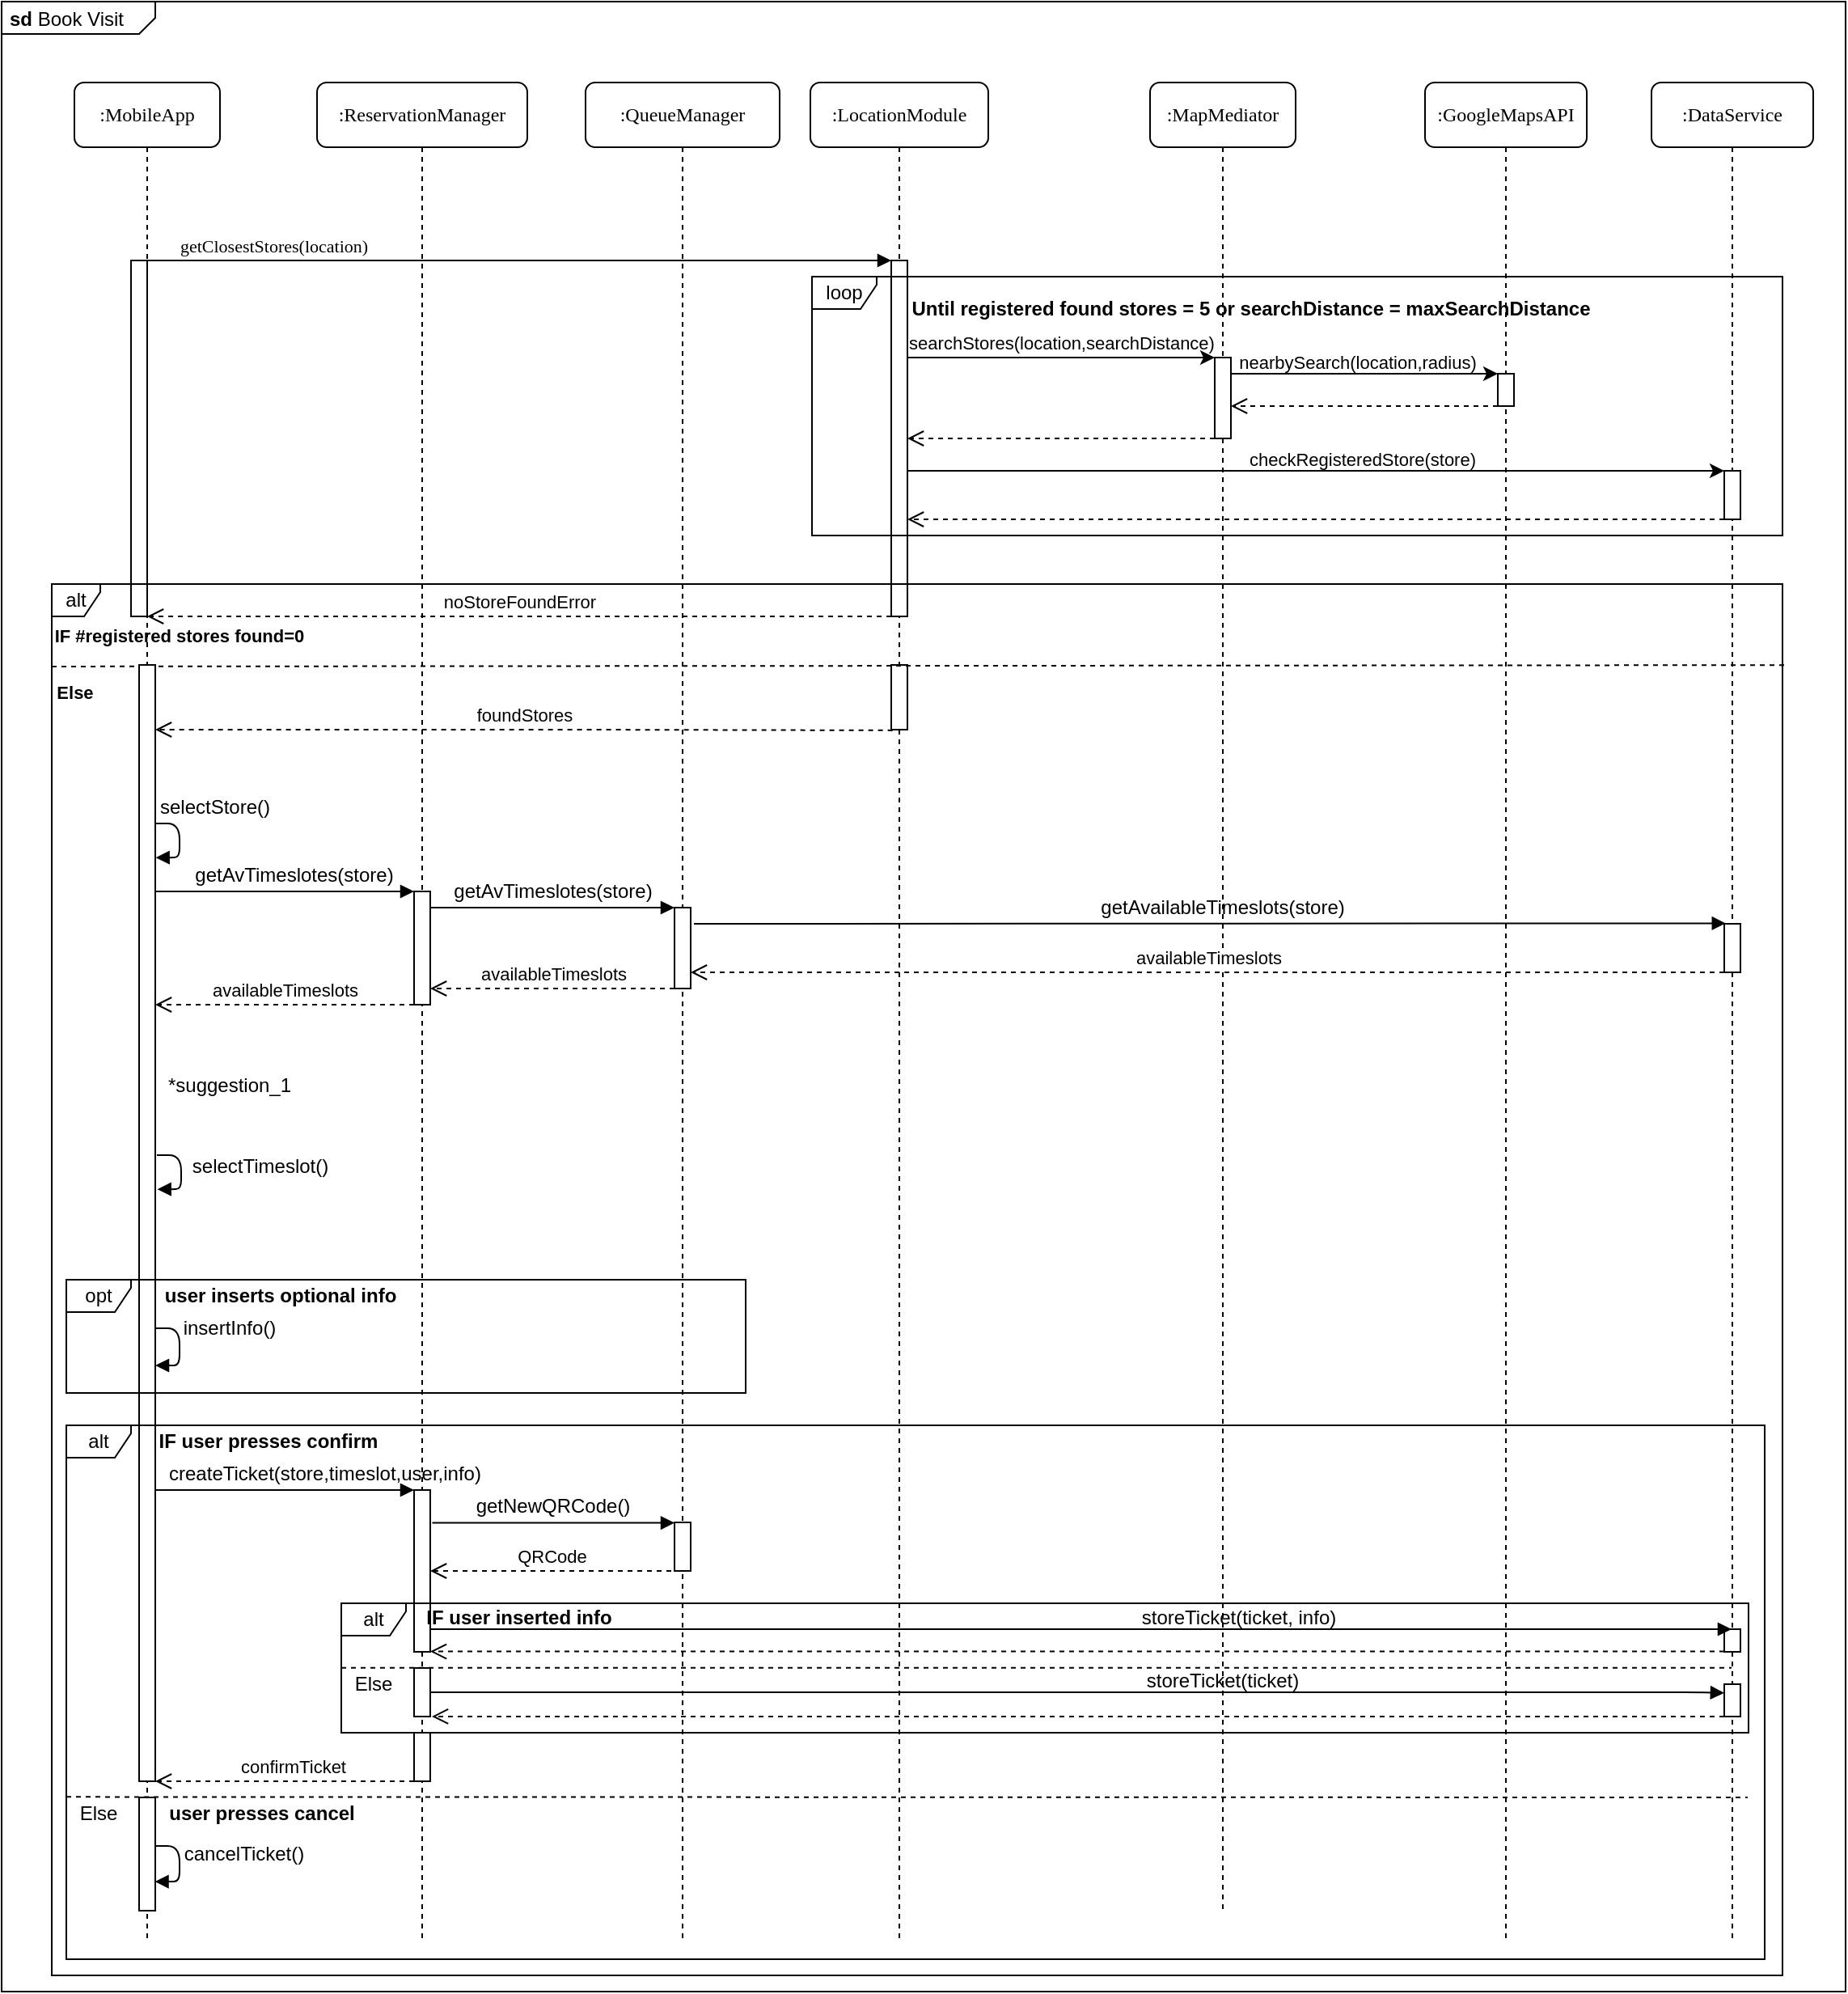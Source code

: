 <mxfile version="14.1.8" type="device"><diagram name="Page-1" id="13e1069c-82ec-6db2-03f1-153e76fe0fe0"><mxGraphModel dx="2563" dy="846" grid="1" gridSize="10" guides="1" tooltips="1" connect="1" arrows="1" fold="1" page="1" pageScale="1" pageWidth="1100" pageHeight="850" background="#ffffff" math="0" shadow="0"><root><mxCell id="0"/><mxCell id="1" parent="0"/><mxCell id="a6cxNgi93HDHKBys7mz0-63" value="&lt;p style=&quot;margin: 0px ; margin-top: 4px ; margin-left: 5px ; text-align: left&quot;&gt;&lt;b&gt;sd&lt;/b&gt;&amp;nbsp;Book Visit&lt;/p&gt;" style="html=1;shape=mxgraph.sysml.package;overflow=fill;labelX=95;align=left;spacingLeft=5;verticalAlign=top;spacingTop=-3;" parent="1" vertex="1"><mxGeometry x="-20" y="30" width="1140" height="1230" as="geometry"/></mxCell><mxCell id="7baba1c4bc27f4b0-2" value=":ReservationManager" style="shape=umlLifeline;perimeter=lifelinePerimeter;whiteSpace=wrap;html=1;container=1;collapsible=0;recursiveResize=0;outlineConnect=0;rounded=1;shadow=0;comic=0;labelBackgroundColor=none;strokeWidth=1;fontFamily=Verdana;fontSize=12;align=center;" parent="1" vertex="1"><mxGeometry x="175" y="80" width="130" height="1150" as="geometry"/></mxCell><mxCell id="a6cxNgi93HDHKBys7mz0-40" value="" style="html=1;points=[];perimeter=orthogonalPerimeter;" parent="7baba1c4bc27f4b0-2" vertex="1"><mxGeometry x="60" y="870" width="10" height="100" as="geometry"/></mxCell><mxCell id="a6cxNgi93HDHKBys7mz0-56" value="" style="html=1;points=[];perimeter=orthogonalPerimeter;" parent="7baba1c4bc27f4b0-2" vertex="1"><mxGeometry x="60" y="980" width="10" height="30" as="geometry"/></mxCell><mxCell id="bWvE5ZG2rA5niTTODHbX-1" value="" style="html=1;points=[];perimeter=orthogonalPerimeter;" parent="7baba1c4bc27f4b0-2" vertex="1"><mxGeometry x="60" y="500" width="10" height="70" as="geometry"/></mxCell><mxCell id="7baba1c4bc27f4b0-3" value=":QueueManager" style="shape=umlLifeline;perimeter=lifelinePerimeter;whiteSpace=wrap;html=1;container=1;collapsible=0;recursiveResize=0;outlineConnect=0;rounded=1;shadow=0;comic=0;labelBackgroundColor=none;strokeWidth=1;fontFamily=Verdana;fontSize=12;align=center;" parent="1" vertex="1"><mxGeometry x="341" y="80" width="120" height="1150" as="geometry"/></mxCell><mxCell id="a6cxNgi93HDHKBys7mz0-13" value="" style="html=1;points=[];perimeter=orthogonalPerimeter;" parent="7baba1c4bc27f4b0-3" vertex="1"><mxGeometry x="55" y="510" width="10" height="50" as="geometry"/></mxCell><mxCell id="a6cxNgi93HDHKBys7mz0-43" value="" style="html=1;points=[];perimeter=orthogonalPerimeter;" parent="7baba1c4bc27f4b0-3" vertex="1"><mxGeometry x="55" y="890" width="10" height="30" as="geometry"/></mxCell><mxCell id="7baba1c4bc27f4b0-4" value=":LocationModule" style="shape=umlLifeline;perimeter=lifelinePerimeter;whiteSpace=wrap;html=1;container=1;collapsible=0;recursiveResize=0;outlineConnect=0;rounded=1;shadow=0;comic=0;labelBackgroundColor=none;strokeWidth=1;fontFamily=Verdana;fontSize=12;align=center;" parent="1" vertex="1"><mxGeometry x="480" y="80" width="110" height="1150" as="geometry"/></mxCell><mxCell id="Kjj-f9gz36GSLxjsLu7W-1" value="" style="html=1;points=[];perimeter=orthogonalPerimeter;rounded=0;shadow=0;comic=0;labelBackgroundColor=none;strokeWidth=1;fontFamily=Verdana;fontSize=12;align=center;" parent="7baba1c4bc27f4b0-4" vertex="1"><mxGeometry x="50" y="110" width="10" height="220" as="geometry"/></mxCell><mxCell id="7j1PJ6Efpl6VkVRw9Cbf-1" value="" style="html=1;points=[];perimeter=orthogonalPerimeter;rounded=0;shadow=0;comic=0;labelBackgroundColor=none;strokeWidth=1;fontFamily=Verdana;fontSize=12;align=center;" parent="7baba1c4bc27f4b0-4" vertex="1"><mxGeometry x="50" y="360" width="10" height="40" as="geometry"/></mxCell><mxCell id="7baba1c4bc27f4b0-5" value=":MapMediator" style="shape=umlLifeline;perimeter=lifelinePerimeter;whiteSpace=wrap;html=1;container=1;collapsible=0;recursiveResize=0;outlineConnect=0;rounded=1;shadow=0;comic=0;labelBackgroundColor=none;strokeWidth=1;fontFamily=Verdana;fontSize=12;align=center;" parent="1" vertex="1"><mxGeometry x="690" y="80" width="90" height="1130" as="geometry"/></mxCell><mxCell id="Kjj-f9gz36GSLxjsLu7W-6" value="" style="html=1;points=[];perimeter=orthogonalPerimeter;rounded=0;shadow=0;comic=0;labelBackgroundColor=none;strokeWidth=1;fontFamily=Verdana;fontSize=12;align=center;" parent="7baba1c4bc27f4b0-5" vertex="1"><mxGeometry x="40" y="170" width="10" height="50" as="geometry"/></mxCell><mxCell id="a6cxNgi93HDHKBys7mz0-18" value="getAvailableTimeslots(store)" style="text;html=1;strokeColor=none;fillColor=none;align=center;verticalAlign=middle;whiteSpace=wrap;rounded=0;" parent="7baba1c4bc27f4b0-5" vertex="1"><mxGeometry x="25" y="500" width="40" height="20" as="geometry"/></mxCell><mxCell id="7baba1c4bc27f4b0-6" value=":GoogleMapsAPI" style="shape=umlLifeline;perimeter=lifelinePerimeter;whiteSpace=wrap;html=1;container=1;collapsible=0;recursiveResize=0;outlineConnect=0;rounded=1;shadow=0;comic=0;labelBackgroundColor=none;strokeWidth=1;fontFamily=Verdana;fontSize=12;align=center;" parent="1" vertex="1"><mxGeometry x="860" y="80" width="100" height="1150" as="geometry"/></mxCell><mxCell id="Kjj-f9gz36GSLxjsLu7W-9" value="" style="html=1;points=[];perimeter=orthogonalPerimeter;rounded=0;shadow=0;comic=0;labelBackgroundColor=none;strokeWidth=1;fontFamily=Verdana;fontSize=12;align=center;" parent="7baba1c4bc27f4b0-6" vertex="1"><mxGeometry x="45" y="180" width="10" height="20" as="geometry"/></mxCell><mxCell id="7baba1c4bc27f4b0-7" value=":DataService" style="shape=umlLifeline;perimeter=lifelinePerimeter;whiteSpace=wrap;html=1;container=1;collapsible=0;recursiveResize=0;outlineConnect=0;rounded=1;shadow=0;comic=0;labelBackgroundColor=none;strokeWidth=1;fontFamily=Verdana;fontSize=12;align=center;" parent="1" vertex="1"><mxGeometry x="1000" y="80" width="100" height="1150" as="geometry"/></mxCell><mxCell id="Kjj-f9gz36GSLxjsLu7W-15" value="" style="html=1;points=[];perimeter=orthogonalPerimeter;rounded=0;shadow=0;comic=0;labelBackgroundColor=none;strokeWidth=1;fontFamily=Verdana;fontSize=12;align=center;" parent="7baba1c4bc27f4b0-7" vertex="1"><mxGeometry x="45" y="240" width="10" height="30" as="geometry"/></mxCell><mxCell id="a6cxNgi93HDHKBys7mz0-47" value="" style="html=1;points=[];perimeter=orthogonalPerimeter;" parent="7baba1c4bc27f4b0-7" vertex="1"><mxGeometry x="45" y="956" width="10" height="14" as="geometry"/></mxCell><mxCell id="a6cxNgi93HDHKBys7mz0-59" value="" style="html=1;points=[];perimeter=orthogonalPerimeter;" parent="7baba1c4bc27f4b0-7" vertex="1"><mxGeometry x="45" y="990" width="10" height="20" as="geometry"/></mxCell><mxCell id="7baba1c4bc27f4b0-8" value=":MobileApp" style="shape=umlLifeline;perimeter=lifelinePerimeter;whiteSpace=wrap;html=1;container=1;collapsible=0;recursiveResize=0;outlineConnect=0;rounded=1;shadow=0;comic=0;labelBackgroundColor=none;strokeWidth=1;fontFamily=Verdana;fontSize=12;align=center;" parent="1" vertex="1"><mxGeometry x="25" y="80" width="90" height="1150" as="geometry"/></mxCell><mxCell id="7baba1c4bc27f4b0-9" value="" style="html=1;points=[];perimeter=orthogonalPerimeter;rounded=0;shadow=0;comic=0;labelBackgroundColor=none;strokeWidth=1;fontFamily=Verdana;fontSize=12;align=center;" parent="7baba1c4bc27f4b0-8" vertex="1"><mxGeometry x="35" y="110" width="10" height="220" as="geometry"/></mxCell><mxCell id="7baba1c4bc27f4b0-14" value="getClosestStores(location)" style="html=1;verticalAlign=bottom;endArrow=block;labelBackgroundColor=none;fontFamily=Verdana;fontSize=11;edgeStyle=elbowEdgeStyle;elbow=vertical;" parent="1" source="7baba1c4bc27f4b0-9" target="Kjj-f9gz36GSLxjsLu7W-1" edge="1"><mxGeometry x="-0.663" relative="1" as="geometry"><mxPoint x="230" y="190" as="sourcePoint"/><mxPoint x="530" y="190" as="targetPoint"/><Array as="points"><mxPoint x="503" y="190"/><mxPoint x="653" y="200"/></Array><mxPoint as="offset"/></mxGeometry></mxCell><mxCell id="Kjj-f9gz36GSLxjsLu7W-4" value="Until registered found stores = 5 or searchDistance = maxSearchDistance" style="text;html=1;strokeColor=none;fillColor=none;align=center;verticalAlign=middle;whiteSpace=wrap;rounded=0;fontStyle=1" parent="1" vertex="1"><mxGeometry x="530" y="210" width="445" height="20" as="geometry"/></mxCell><mxCell id="Kjj-f9gz36GSLxjsLu7W-7" style="edgeStyle=orthogonalEdgeStyle;rounded=0;orthogonalLoop=1;jettySize=auto;html=1;" parent="1" source="Kjj-f9gz36GSLxjsLu7W-1" target="Kjj-f9gz36GSLxjsLu7W-6" edge="1"><mxGeometry relative="1" as="geometry"><Array as="points"><mxPoint x="640" y="250"/><mxPoint x="640" y="250"/></Array></mxGeometry></mxCell><mxCell id="Kjj-f9gz36GSLxjsLu7W-8" value="searchStores(location,searchDistance)" style="edgeLabel;html=1;align=center;verticalAlign=middle;resizable=0;points=[];labelBackgroundColor=none;fontSize=11;" parent="Kjj-f9gz36GSLxjsLu7W-7" vertex="1" connectable="0"><mxGeometry x="0.333" y="-1" relative="1" as="geometry"><mxPoint x="-31.33" y="-10" as="offset"/></mxGeometry></mxCell><mxCell id="Kjj-f9gz36GSLxjsLu7W-10" style="edgeStyle=orthogonalEdgeStyle;rounded=0;orthogonalLoop=1;jettySize=auto;html=1;" parent="1" source="Kjj-f9gz36GSLxjsLu7W-6" target="Kjj-f9gz36GSLxjsLu7W-9" edge="1"><mxGeometry relative="1" as="geometry"><Array as="points"><mxPoint x="840" y="260"/><mxPoint x="840" y="260"/></Array></mxGeometry></mxCell><mxCell id="Kjj-f9gz36GSLxjsLu7W-11" value="nearbySearch(location,radius)" style="edgeLabel;html=1;align=center;verticalAlign=middle;resizable=0;points=[];labelBackgroundColor=none;fontSize=11;" parent="Kjj-f9gz36GSLxjsLu7W-10" vertex="1" connectable="0"><mxGeometry x="-0.22" y="-1" relative="1" as="geometry"><mxPoint x="13.17" y="-8" as="offset"/></mxGeometry></mxCell><mxCell id="Kjj-f9gz36GSLxjsLu7W-12" value="" style="html=1;verticalAlign=bottom;endArrow=open;dashed=1;endSize=8;" parent="1" source="Kjj-f9gz36GSLxjsLu7W-9" target="Kjj-f9gz36GSLxjsLu7W-6" edge="1"><mxGeometry relative="1" as="geometry"><mxPoint x="850" y="280" as="sourcePoint"/><mxPoint x="770" y="280" as="targetPoint"/><Array as="points"><mxPoint x="840" y="280"/></Array></mxGeometry></mxCell><mxCell id="Kjj-f9gz36GSLxjsLu7W-13" value="" style="html=1;verticalAlign=bottom;endArrow=open;dashed=1;endSize=8;" parent="1" source="Kjj-f9gz36GSLxjsLu7W-6" target="Kjj-f9gz36GSLxjsLu7W-1" edge="1"><mxGeometry relative="1" as="geometry"><mxPoint x="710" y="300" as="sourcePoint"/><mxPoint x="630" y="300" as="targetPoint"/><Array as="points"><mxPoint x="640" y="300"/></Array></mxGeometry></mxCell><mxCell id="Kjj-f9gz36GSLxjsLu7W-16" style="edgeStyle=orthogonalEdgeStyle;rounded=0;orthogonalLoop=1;jettySize=auto;html=1;" parent="1" source="Kjj-f9gz36GSLxjsLu7W-1" target="Kjj-f9gz36GSLxjsLu7W-15" edge="1"><mxGeometry relative="1" as="geometry"><Array as="points"><mxPoint x="790" y="320"/><mxPoint x="790" y="320"/></Array></mxGeometry></mxCell><mxCell id="Kjj-f9gz36GSLxjsLu7W-17" value="checkRegisteredStore(store)" style="edgeLabel;html=1;align=center;verticalAlign=middle;resizable=0;points=[];labelBackgroundColor=none;fontSize=11;" parent="Kjj-f9gz36GSLxjsLu7W-16" vertex="1" connectable="0"><mxGeometry x="0.025" relative="1" as="geometry"><mxPoint x="21.38" y="-7" as="offset"/></mxGeometry></mxCell><mxCell id="Kjj-f9gz36GSLxjsLu7W-18" value="" style="html=1;verticalAlign=bottom;endArrow=open;dashed=1;endSize=8;" parent="1" edge="1"><mxGeometry relative="1" as="geometry"><mxPoint x="1045" y="350" as="sourcePoint"/><mxPoint x="540" y="350" as="targetPoint"/><Array as="points"><mxPoint x="880" y="350"/><mxPoint x="820" y="350"/><mxPoint x="700" y="350"/></Array></mxGeometry></mxCell><mxCell id="Kjj-f9gz36GSLxjsLu7W-20" value="IF #registered stores found=0" style="text;html=1;strokeColor=none;fillColor=none;align=center;verticalAlign=middle;whiteSpace=wrap;rounded=0;labelBackgroundColor=none;fontStyle=1;fontSize=11;" parent="1" vertex="1"><mxGeometry x="11" y="410" width="158" height="23" as="geometry"/></mxCell><mxCell id="Kjj-f9gz36GSLxjsLu7W-23" value="noStoreFoundError" style="html=1;verticalAlign=bottom;endArrow=open;dashed=1;endSize=8;fontSize=11;labelBackgroundColor=none;" parent="1" source="Kjj-f9gz36GSLxjsLu7W-1" target="7baba1c4bc27f4b0-9" edge="1"><mxGeometry relative="1" as="geometry"><mxPoint x="220" y="410" as="sourcePoint"/><mxPoint x="100" y="446.58" as="targetPoint"/><Array as="points"><mxPoint x="160" y="410"/></Array></mxGeometry></mxCell><mxCell id="Kjj-f9gz36GSLxjsLu7W-24" value="" style="endArrow=none;dashed=1;html=1;fontSize=11;exitX=0;exitY=0.086;exitDx=0;exitDy=0;exitPerimeter=0;entryX=1.002;entryY=0.085;entryDx=0;entryDy=0;entryPerimeter=0;" parent="1" edge="1"><mxGeometry width="50" height="50" relative="1" as="geometry"><mxPoint x="11" y="440.96" as="sourcePoint"/><mxPoint x="1083.14" y="440.1" as="targetPoint"/></mxGeometry></mxCell><mxCell id="Kjj-f9gz36GSLxjsLu7W-25" value="Else" style="text;html=1;strokeColor=none;fillColor=none;align=center;verticalAlign=middle;whiteSpace=wrap;rounded=0;labelBackgroundColor=none;fontStyle=1;fontSize=11;" parent="1" vertex="1"><mxGeometry x="11" y="450" width="29" height="13" as="geometry"/></mxCell><mxCell id="Kjj-f9gz36GSLxjsLu7W-28" value="foundStores" style="html=1;verticalAlign=bottom;endArrow=open;dashed=1;endSize=8;fontSize=11;labelBackgroundColor=none;exitX=0.081;exitY=1.011;exitDx=0;exitDy=0;exitPerimeter=0;" parent="1" source="7j1PJ6Efpl6VkVRw9Cbf-1" target="a6cxNgi93HDHKBys7mz0-3" edge="1"><mxGeometry relative="1" as="geometry"><mxPoint x="220" y="480" as="sourcePoint"/><mxPoint x="75" y="470" as="targetPoint"/><Array as="points"><mxPoint x="340" y="480"/><mxPoint x="160" y="480"/></Array></mxGeometry></mxCell><mxCell id="a6cxNgi93HDHKBys7mz0-3" value="" style="html=1;points=[];perimeter=orthogonalPerimeter;" parent="1" vertex="1"><mxGeometry x="65" y="440" width="10" height="690" as="geometry"/></mxCell><mxCell id="a6cxNgi93HDHKBys7mz0-8" value="" style="endArrow=block;endFill=1;endSize=6;html=1;entryX=1.033;entryY=0.389;entryDx=0;entryDy=0;entryPerimeter=0;" parent="1" edge="1"><mxGeometry width="100" relative="1" as="geometry"><mxPoint x="75" y="538" as="sourcePoint"/><mxPoint x="75.33" y="559.14" as="targetPoint"/><Array as="points"><mxPoint x="90" y="538"/><mxPoint x="90" y="559"/></Array></mxGeometry></mxCell><mxCell id="a6cxNgi93HDHKBys7mz0-10" value="selectStore()" style="text;html=1;strokeColor=none;fillColor=none;align=center;verticalAlign=middle;whiteSpace=wrap;rounded=0;" parent="1" vertex="1"><mxGeometry x="92" y="518" width="40" height="20" as="geometry"/></mxCell><mxCell id="a6cxNgi93HDHKBys7mz0-11" value="*suggestion_1" style="text;html=1;strokeColor=none;fillColor=none;align=center;verticalAlign=middle;whiteSpace=wrap;rounded=0;" parent="1" vertex="1"><mxGeometry x="81" y="690" width="80" height="20" as="geometry"/></mxCell><mxCell id="a6cxNgi93HDHKBys7mz0-12" value="" style="endArrow=block;endFill=1;endSize=6;html=1;" parent="1" target="bWvE5ZG2rA5niTTODHbX-1" edge="1"><mxGeometry width="100" relative="1" as="geometry"><mxPoint x="75" y="580" as="sourcePoint"/><mxPoint x="380" y="581" as="targetPoint"/></mxGeometry></mxCell><mxCell id="a6cxNgi93HDHKBys7mz0-14" value="getAvTimeslotes(store)" style="text;html=1;strokeColor=none;fillColor=none;align=center;verticalAlign=middle;whiteSpace=wrap;rounded=0;" parent="1" vertex="1"><mxGeometry x="141" y="560" width="40" height="20" as="geometry"/></mxCell><mxCell id="a6cxNgi93HDHKBys7mz0-16" value="" style="endArrow=block;endFill=1;endSize=6;html=1;entryX=0.089;entryY=-0.009;entryDx=0;entryDy=0;entryPerimeter=0;" parent="1" target="a6cxNgi93HDHKBys7mz0-17" edge="1"><mxGeometry width="100" relative="1" as="geometry"><mxPoint x="408" y="600" as="sourcePoint"/><mxPoint x="510" y="600" as="targetPoint"/></mxGeometry></mxCell><mxCell id="a6cxNgi93HDHKBys7mz0-17" value="" style="html=1;points=[];perimeter=orthogonalPerimeter;" parent="1" vertex="1"><mxGeometry x="1045" y="600" width="10" height="30" as="geometry"/></mxCell><mxCell id="a6cxNgi93HDHKBys7mz0-19" value="availableTimeslots" style="html=1;verticalAlign=bottom;endArrow=open;dashed=1;endSize=8;" parent="1" source="a6cxNgi93HDHKBys7mz0-17" target="a6cxNgi93HDHKBys7mz0-13" edge="1"><mxGeometry relative="1" as="geometry"><mxPoint x="1040" y="640" as="sourcePoint"/><mxPoint x="960" y="640" as="targetPoint"/><Array as="points"><mxPoint x="730" y="630"/></Array></mxGeometry></mxCell><mxCell id="a6cxNgi93HDHKBys7mz0-20" value="availableTimeslots" style="html=1;verticalAlign=bottom;endArrow=open;dashed=1;endSize=8;" parent="1" source="a6cxNgi93HDHKBys7mz0-13" target="bWvE5ZG2rA5niTTODHbX-1" edge="1"><mxGeometry relative="1" as="geometry"><mxPoint x="395.07" y="670.24" as="sourcePoint"/><mxPoint x="75.0" y="670.24" as="targetPoint"/><Array as="points"><mxPoint x="330" y="640"/><mxPoint x="270" y="640"/></Array></mxGeometry></mxCell><mxCell id="a6cxNgi93HDHKBys7mz0-21" value="" style="endArrow=block;endFill=1;endSize=6;html=1;entryX=1.033;entryY=0.389;entryDx=0;entryDy=0;entryPerimeter=0;" parent="1" edge="1"><mxGeometry width="100" relative="1" as="geometry"><mxPoint x="76.0" y="743.0" as="sourcePoint"/><mxPoint x="76.33" y="764.14" as="targetPoint"/><Array as="points"><mxPoint x="91" y="743"/><mxPoint x="91" y="764"/></Array></mxGeometry></mxCell><mxCell id="a6cxNgi93HDHKBys7mz0-22" value="selectTimeslot()" style="text;html=1;strokeColor=none;fillColor=none;align=center;verticalAlign=middle;whiteSpace=wrap;rounded=0;" parent="1" vertex="1"><mxGeometry x="120" y="740" width="40" height="20" as="geometry"/></mxCell><mxCell id="a6cxNgi93HDHKBys7mz0-28" value="&lt;b&gt;user inserts optional info&lt;/b&gt;" style="text;html=1;strokeColor=none;fillColor=none;align=center;verticalAlign=middle;whiteSpace=wrap;rounded=0;" parent="1" vertex="1"><mxGeometry x="75" y="820" width="155" height="20" as="geometry"/></mxCell><mxCell id="a6cxNgi93HDHKBys7mz0-35" value="&lt;b&gt;IF user presses confirm&lt;/b&gt;" style="text;html=1;strokeColor=none;fillColor=none;align=center;verticalAlign=middle;whiteSpace=wrap;rounded=0;" parent="1" vertex="1"><mxGeometry x="75" y="910" width="140" height="20" as="geometry"/></mxCell><mxCell id="a6cxNgi93HDHKBys7mz0-37" value="" style="endArrow=block;endFill=1;endSize=6;html=1;" parent="1" source="a6cxNgi93HDHKBys7mz0-3" target="a6cxNgi93HDHKBys7mz0-3" edge="1"><mxGeometry width="100" relative="1" as="geometry"><mxPoint x="75" y="850" as="sourcePoint"/><mxPoint x="175" y="850" as="targetPoint"/><Array as="points"><mxPoint x="90" y="850"/><mxPoint x="90" y="873"/></Array></mxGeometry></mxCell><mxCell id="a6cxNgi93HDHKBys7mz0-38" value="insertInfo()" style="text;html=1;strokeColor=none;fillColor=none;align=center;verticalAlign=middle;whiteSpace=wrap;rounded=0;" parent="1" vertex="1"><mxGeometry x="101" y="840" width="40" height="20" as="geometry"/></mxCell><mxCell id="a6cxNgi93HDHKBys7mz0-39" value="" style="endArrow=block;endFill=1;endSize=6;html=1;" parent="1" target="a6cxNgi93HDHKBys7mz0-40" edge="1"><mxGeometry width="100" relative="1" as="geometry"><mxPoint x="75" y="950" as="sourcePoint"/><mxPoint x="175" y="950" as="targetPoint"/></mxGeometry></mxCell><mxCell id="a6cxNgi93HDHKBys7mz0-41" value="createTicket(store,timeslot,user,info)" style="text;html=1;strokeColor=none;fillColor=none;align=center;verticalAlign=middle;whiteSpace=wrap;rounded=0;" parent="1" vertex="1"><mxGeometry x="160" y="930" width="40" height="20" as="geometry"/></mxCell><mxCell id="a6cxNgi93HDHKBys7mz0-42" value="" style="endArrow=block;endFill=1;endSize=6;html=1;exitX=1.124;exitY=0.203;exitDx=0;exitDy=0;exitPerimeter=0;" parent="1" source="a6cxNgi93HDHKBys7mz0-40" target="a6cxNgi93HDHKBys7mz0-43" edge="1"><mxGeometry width="100" relative="1" as="geometry"><mxPoint x="240" y="970" as="sourcePoint"/><mxPoint x="380" y="974" as="targetPoint"/></mxGeometry></mxCell><mxCell id="a6cxNgi93HDHKBys7mz0-44" value="getNewQRCode()" style="text;html=1;strokeColor=none;fillColor=none;align=center;verticalAlign=middle;whiteSpace=wrap;rounded=0;" parent="1" vertex="1"><mxGeometry x="301" y="950" width="40" height="20" as="geometry"/></mxCell><mxCell id="a6cxNgi93HDHKBys7mz0-45" value="QRCode" style="html=1;verticalAlign=bottom;endArrow=open;dashed=1;endSize=8;" parent="1" target="a6cxNgi93HDHKBys7mz0-40" edge="1"><mxGeometry x="0.037" relative="1" as="geometry"><mxPoint x="400" y="1000" as="sourcePoint"/><mxPoint x="320" y="1000" as="targetPoint"/><mxPoint as="offset"/></mxGeometry></mxCell><mxCell id="a6cxNgi93HDHKBys7mz0-46" value="" style="endArrow=block;endFill=1;endSize=6;html=1;" parent="1" edge="1"><mxGeometry width="100" relative="1" as="geometry"><mxPoint x="245" y="1036" as="sourcePoint"/><mxPoint x="1049.5" y="1036" as="targetPoint"/></mxGeometry></mxCell><mxCell id="a6cxNgi93HDHKBys7mz0-48" value="storeTicket(ticket, info)" style="text;html=1;strokeColor=none;fillColor=none;align=center;verticalAlign=middle;whiteSpace=wrap;rounded=0;" parent="1" vertex="1"><mxGeometry x="670" y="1019" width="150" height="20" as="geometry"/></mxCell><mxCell id="a6cxNgi93HDHKBys7mz0-51" value="" style="html=1;verticalAlign=bottom;endArrow=open;dashed=1;endSize=8;" parent="1" target="a6cxNgi93HDHKBys7mz0-40" edge="1"><mxGeometry relative="1" as="geometry"><mxPoint x="1045" y="1049.76" as="sourcePoint"/><mxPoint x="965" y="1049.76" as="targetPoint"/></mxGeometry></mxCell><mxCell id="a6cxNgi93HDHKBys7mz0-52" value="" style="html=1;verticalAlign=bottom;endArrow=none;dashed=1;endSize=4;endFill=0;exitX=0;exitY=0.498;exitDx=0;exitDy=0;exitPerimeter=0;" parent="1" source="a6cxNgi93HDHKBys7mz0-50" target="7baba1c4bc27f4b0-7" edge="1"><mxGeometry width="80" relative="1" as="geometry"><mxPoint x="240" y="1059.8" as="sourcePoint"/><mxPoint x="320" y="1059.8" as="targetPoint"/></mxGeometry></mxCell><mxCell id="a6cxNgi93HDHKBys7mz0-54" value="&lt;b&gt;IF user inserted info&lt;/b&gt;" style="text;html=1;strokeColor=none;fillColor=none;align=center;verticalAlign=middle;whiteSpace=wrap;rounded=0;dashed=1;" parent="1" vertex="1"><mxGeometry x="240" y="1019" width="120" height="20" as="geometry"/></mxCell><mxCell id="a6cxNgi93HDHKBys7mz0-55" value="Else" style="text;html=1;strokeColor=none;fillColor=none;align=center;verticalAlign=middle;whiteSpace=wrap;rounded=0;dashed=1;" parent="1" vertex="1"><mxGeometry x="190" y="1060" width="40" height="20" as="geometry"/></mxCell><mxCell id="a6cxNgi93HDHKBys7mz0-57" value="" style="endArrow=block;endFill=1;endSize=6;html=1;entryX=-0.005;entryY=0.271;entryDx=0;entryDy=0;entryPerimeter=0;" parent="1" source="a6cxNgi93HDHKBys7mz0-56" target="a6cxNgi93HDHKBys7mz0-59" edge="1"><mxGeometry width="100" relative="1" as="geometry"><mxPoint x="250" y="1080" as="sourcePoint"/><mxPoint x="1020" y="1075" as="targetPoint"/><Array as="points"><mxPoint x="1030" y="1075"/></Array></mxGeometry></mxCell><mxCell id="a6cxNgi93HDHKBys7mz0-58" value="storeTicket(ticket)" style="text;html=1;strokeColor=none;fillColor=none;align=center;verticalAlign=middle;whiteSpace=wrap;rounded=0;" parent="1" vertex="1"><mxGeometry x="660" y="1058" width="150" height="20" as="geometry"/></mxCell><mxCell id="a6cxNgi93HDHKBys7mz0-60" value="" style="html=1;verticalAlign=bottom;endArrow=open;dashed=1;endSize=8;entryX=1.1;entryY=0.998;entryDx=0;entryDy=0;entryPerimeter=0;" parent="1" target="a6cxNgi93HDHKBys7mz0-56" edge="1"><mxGeometry relative="1" as="geometry"><mxPoint x="1045" y="1090" as="sourcePoint"/><mxPoint x="250" y="1089" as="targetPoint"/></mxGeometry></mxCell><mxCell id="a6cxNgi93HDHKBys7mz0-61" value="" style="html=1;points=[];perimeter=orthogonalPerimeter;" parent="1" vertex="1"><mxGeometry x="235" y="1100" width="10" height="30" as="geometry"/></mxCell><mxCell id="a6cxNgi93HDHKBys7mz0-62" value="confirmTicket" style="html=1;verticalAlign=bottom;endArrow=open;dashed=1;endSize=8;" parent="1" target="a6cxNgi93HDHKBys7mz0-3" edge="1"><mxGeometry x="-0.063" relative="1" as="geometry"><mxPoint x="235" y="1130" as="sourcePoint"/><mxPoint x="74" y="1133" as="targetPoint"/><mxPoint as="offset"/></mxGeometry></mxCell><mxCell id="TRADIfjYW8hOm-oTN02u-2" value="" style="endArrow=none;dashed=1;html=1;entryX=0.99;entryY=0.697;entryDx=0;entryDy=0;entryPerimeter=0;exitX=0;exitY=0.696;exitDx=0;exitDy=0;exitPerimeter=0;" parent="1" source="a6cxNgi93HDHKBys7mz0-34" target="a6cxNgi93HDHKBys7mz0-34" edge="1"><mxGeometry width="50" height="50" relative="1" as="geometry"><mxPoint x="40" y="1140" as="sourcePoint"/><mxPoint x="182" y="1140" as="targetPoint"/></mxGeometry></mxCell><mxCell id="TRADIfjYW8hOm-oTN02u-3" value="Else" style="text;html=1;strokeColor=none;fillColor=none;align=center;verticalAlign=middle;whiteSpace=wrap;rounded=0;" parent="1" vertex="1"><mxGeometry x="20" y="1140" width="40" height="20" as="geometry"/></mxCell><mxCell id="TRADIfjYW8hOm-oTN02u-4" value="&lt;b&gt;user presses cancel&lt;/b&gt;" style="text;html=1;strokeColor=none;fillColor=none;align=center;verticalAlign=middle;whiteSpace=wrap;rounded=0;" parent="1" vertex="1"><mxGeometry x="81" y="1140" width="120" height="20" as="geometry"/></mxCell><mxCell id="TRADIfjYW8hOm-oTN02u-5" value="" style="html=1;points=[];perimeter=orthogonalPerimeter;" parent="1" vertex="1"><mxGeometry x="65" y="1140" width="10" height="70" as="geometry"/></mxCell><mxCell id="TRADIfjYW8hOm-oTN02u-6" value="" style="html=1;verticalAlign=bottom;endArrow=block;entryX=0.976;entryY=0.743;entryDx=0;entryDy=0;entryPerimeter=0;" parent="1" target="TRADIfjYW8hOm-oTN02u-5" edge="1"><mxGeometry width="80" relative="1" as="geometry"><mxPoint x="75" y="1170" as="sourcePoint"/><mxPoint x="155" y="1170" as="targetPoint"/><Array as="points"><mxPoint x="90" y="1170"/><mxPoint x="90" y="1192"/></Array></mxGeometry></mxCell><mxCell id="TRADIfjYW8hOm-oTN02u-7" value="cancelTicket()" style="text;html=1;strokeColor=none;fillColor=none;align=center;verticalAlign=middle;whiteSpace=wrap;rounded=0;" parent="1" vertex="1"><mxGeometry x="110" y="1165" width="40" height="20" as="geometry"/></mxCell><mxCell id="bWvE5ZG2rA5niTTODHbX-2" value="availableTimeslots" style="html=1;verticalAlign=bottom;endArrow=open;dashed=1;endSize=8;" parent="1" source="bWvE5ZG2rA5niTTODHbX-1" target="a6cxNgi93HDHKBys7mz0-3" edge="1"><mxGeometry relative="1" as="geometry"><mxPoint x="405.07" y="680.24" as="sourcePoint"/><mxPoint x="85" y="680.24" as="targetPoint"/><Array as="points"><mxPoint x="150" y="650"/></Array></mxGeometry></mxCell><mxCell id="bWvE5ZG2rA5niTTODHbX-3" value="" style="endArrow=block;endFill=1;endSize=6;html=1;" parent="1" source="bWvE5ZG2rA5niTTODHbX-1" target="a6cxNgi93HDHKBys7mz0-13" edge="1"><mxGeometry width="100" relative="1" as="geometry"><mxPoint x="241" y="590" as="sourcePoint"/><mxPoint x="401" y="590" as="targetPoint"/><Array as="points"><mxPoint x="320" y="590"/></Array></mxGeometry></mxCell><mxCell id="bWvE5ZG2rA5niTTODHbX-4" value="getAvTimeslotes(store)" style="text;html=1;strokeColor=none;fillColor=none;align=center;verticalAlign=middle;whiteSpace=wrap;rounded=0;" parent="1" vertex="1"><mxGeometry x="301" y="570" width="40" height="20" as="geometry"/></mxCell><mxCell id="Kjj-f9gz36GSLxjsLu7W-3" value="loop" style="shape=umlFrame;whiteSpace=wrap;html=1;fontSize=12;width=40;height=20;" parent="1" vertex="1"><mxGeometry x="481" y="200" width="600" height="160" as="geometry"/></mxCell><mxCell id="a6cxNgi93HDHKBys7mz0-50" value="alt" style="shape=umlFrame;whiteSpace=wrap;html=1;width=40;height=20;" parent="1" vertex="1"><mxGeometry x="190" y="1020" width="870" height="80" as="geometry"/></mxCell><mxCell id="a6cxNgi93HDHKBys7mz0-34" value="alt" style="shape=umlFrame;whiteSpace=wrap;html=1;width=40;height=20;" parent="1" vertex="1"><mxGeometry x="20" y="910" width="1050" height="330" as="geometry"/></mxCell><mxCell id="a6cxNgi93HDHKBys7mz0-27" value="opt" style="shape=umlFrame;whiteSpace=wrap;html=1;width=40;height=20;" parent="1" vertex="1"><mxGeometry x="20" y="820" width="420" height="70" as="geometry"/></mxCell><mxCell id="Kjj-f9gz36GSLxjsLu7W-19" value="alt" style="shape=umlFrame;whiteSpace=wrap;html=1;labelBackgroundColor=none;width=30;height=20;" parent="1" vertex="1"><mxGeometry x="11" y="390" width="1070" height="860" as="geometry"/></mxCell></root></mxGraphModel></diagram></mxfile>